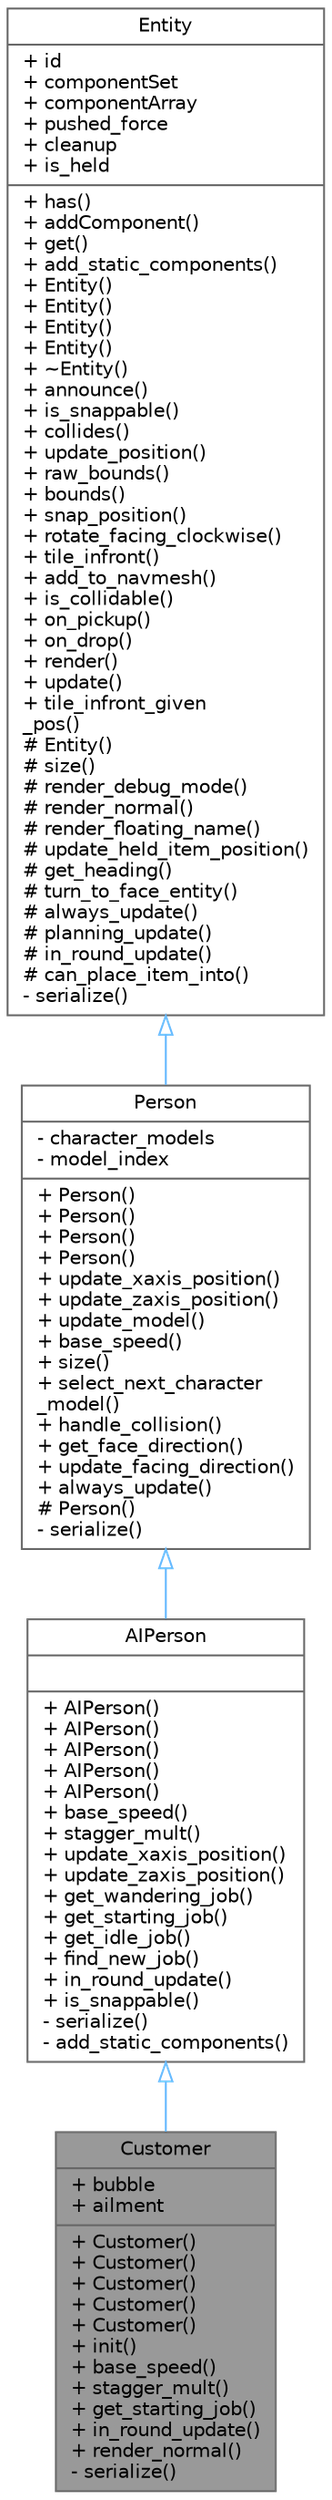 digraph "Customer"
{
 // LATEX_PDF_SIZE
  bgcolor="transparent";
  edge [fontname=Helvetica,fontsize=10,labelfontname=Helvetica,labelfontsize=10];
  node [fontname=Helvetica,fontsize=10,shape=box,height=0.2,width=0.4];
  Node1 [shape=record,label="{Customer\n|+ bubble\l+ ailment\l|+ Customer()\l+ Customer()\l+ Customer()\l+ Customer()\l+ Customer()\l+ init()\l+ base_speed()\l+ stagger_mult()\l+ get_starting_job()\l+ in_round_update()\l+ render_normal()\l- serialize()\l}",height=0.2,width=0.4,color="gray40", fillcolor="grey60", style="filled", fontcolor="black",tooltip=" "];
  Node2 -> Node1 [dir="back",color="steelblue1",style="solid",arrowtail="onormal"];
  Node2 [shape=record,label="{AIPerson\n||+ AIPerson()\l+ AIPerson()\l+ AIPerson()\l+ AIPerson()\l+ AIPerson()\l+ base_speed()\l+ stagger_mult()\l+ update_xaxis_position()\l+ update_zaxis_position()\l+ get_wandering_job()\l+ get_starting_job()\l+ get_idle_job()\l+ find_new_job()\l+ in_round_update()\l+ is_snappable()\l- serialize()\l- add_static_components()\l}",height=0.2,width=0.4,color="gray40", fillcolor="white", style="filled",URL="$d0/d3e/struct_a_i_person.html",tooltip=" "];
  Node3 -> Node2 [dir="back",color="steelblue1",style="solid",arrowtail="onormal"];
  Node3 [shape=record,label="{Person\n|- character_models\l- model_index\l|+ Person()\l+ Person()\l+ Person()\l+ Person()\l+ update_xaxis_position()\l+ update_zaxis_position()\l+ update_model()\l+ base_speed()\l+ size()\l+ select_next_character\l_model()\l+ handle_collision()\l+ get_face_direction()\l+ update_facing_direction()\l+ always_update()\l# Person()\l- serialize()\l}",height=0.2,width=0.4,color="gray40", fillcolor="white", style="filled",URL="$d3/de1/struct_person.html",tooltip=" "];
  Node4 -> Node3 [dir="back",color="steelblue1",style="solid",arrowtail="onormal"];
  Node4 [shape=record,label="{Entity\n|+ id\l+ componentSet\l+ componentArray\l+ pushed_force\l+ cleanup\l+ is_held\l|+ has()\l+ addComponent()\l+ get()\l+ add_static_components()\l+ Entity()\l+ Entity()\l+ Entity()\l+ Entity()\l+ ~Entity()\l+ announce()\l+ is_snappable()\l+ collides()\l+ update_position()\l+ raw_bounds()\l+ bounds()\l+ snap_position()\l+ rotate_facing_clockwise()\l+ tile_infront()\l+ add_to_navmesh()\l+ is_collidable()\l+ on_pickup()\l+ on_drop()\l+ render()\l+ update()\l+ tile_infront_given\l_pos()\l# Entity()\l# size()\l# render_debug_mode()\l# render_normal()\l# render_floating_name()\l# update_held_item_position()\l# get_heading()\l# turn_to_face_entity()\l# always_update()\l# planning_update()\l# in_round_update()\l# can_place_item_into()\l- serialize()\l}",height=0.2,width=0.4,color="gray40", fillcolor="white", style="filled",URL="$dc/dc4/struct_entity.html",tooltip=" "];
}
